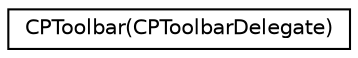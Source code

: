 digraph "Graphical Class Hierarchy"
{
  edge [fontname="Helvetica",fontsize="10",labelfontname="Helvetica",labelfontsize="10"];
  node [fontname="Helvetica",fontsize="10",shape=record];
  rankdir="LR";
  Node1 [label="CPToolbar(CPToolbarDelegate)",height=0.2,width=0.4,color="black", fillcolor="white", style="filled",URL="$category_c_p_toolbar_07_c_p_toolbar_delegate_08.html"];
}
